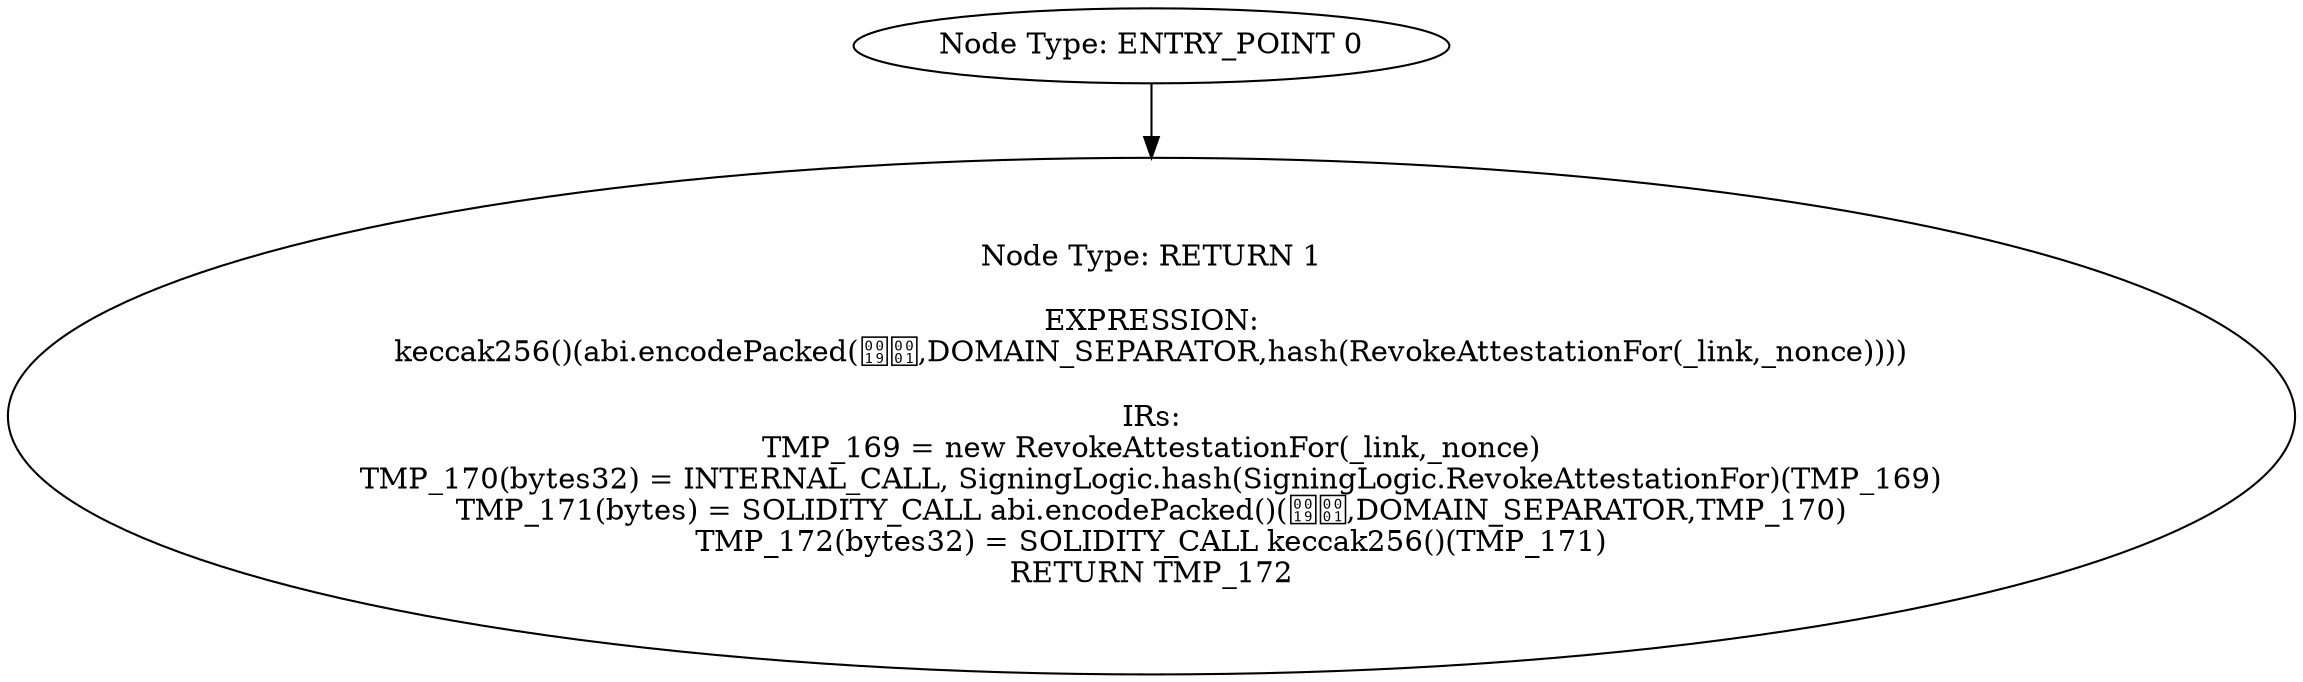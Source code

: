 digraph{
0[label="Node Type: ENTRY_POINT 0
"];
0->1;
1[label="Node Type: RETURN 1

EXPRESSION:
keccak256()(abi.encodePacked(,DOMAIN_SEPARATOR,hash(RevokeAttestationFor(_link,_nonce))))

IRs:
TMP_169 = new RevokeAttestationFor(_link,_nonce)
TMP_170(bytes32) = INTERNAL_CALL, SigningLogic.hash(SigningLogic.RevokeAttestationFor)(TMP_169)
TMP_171(bytes) = SOLIDITY_CALL abi.encodePacked()(,DOMAIN_SEPARATOR,TMP_170)
TMP_172(bytes32) = SOLIDITY_CALL keccak256()(TMP_171)
RETURN TMP_172"];
}
